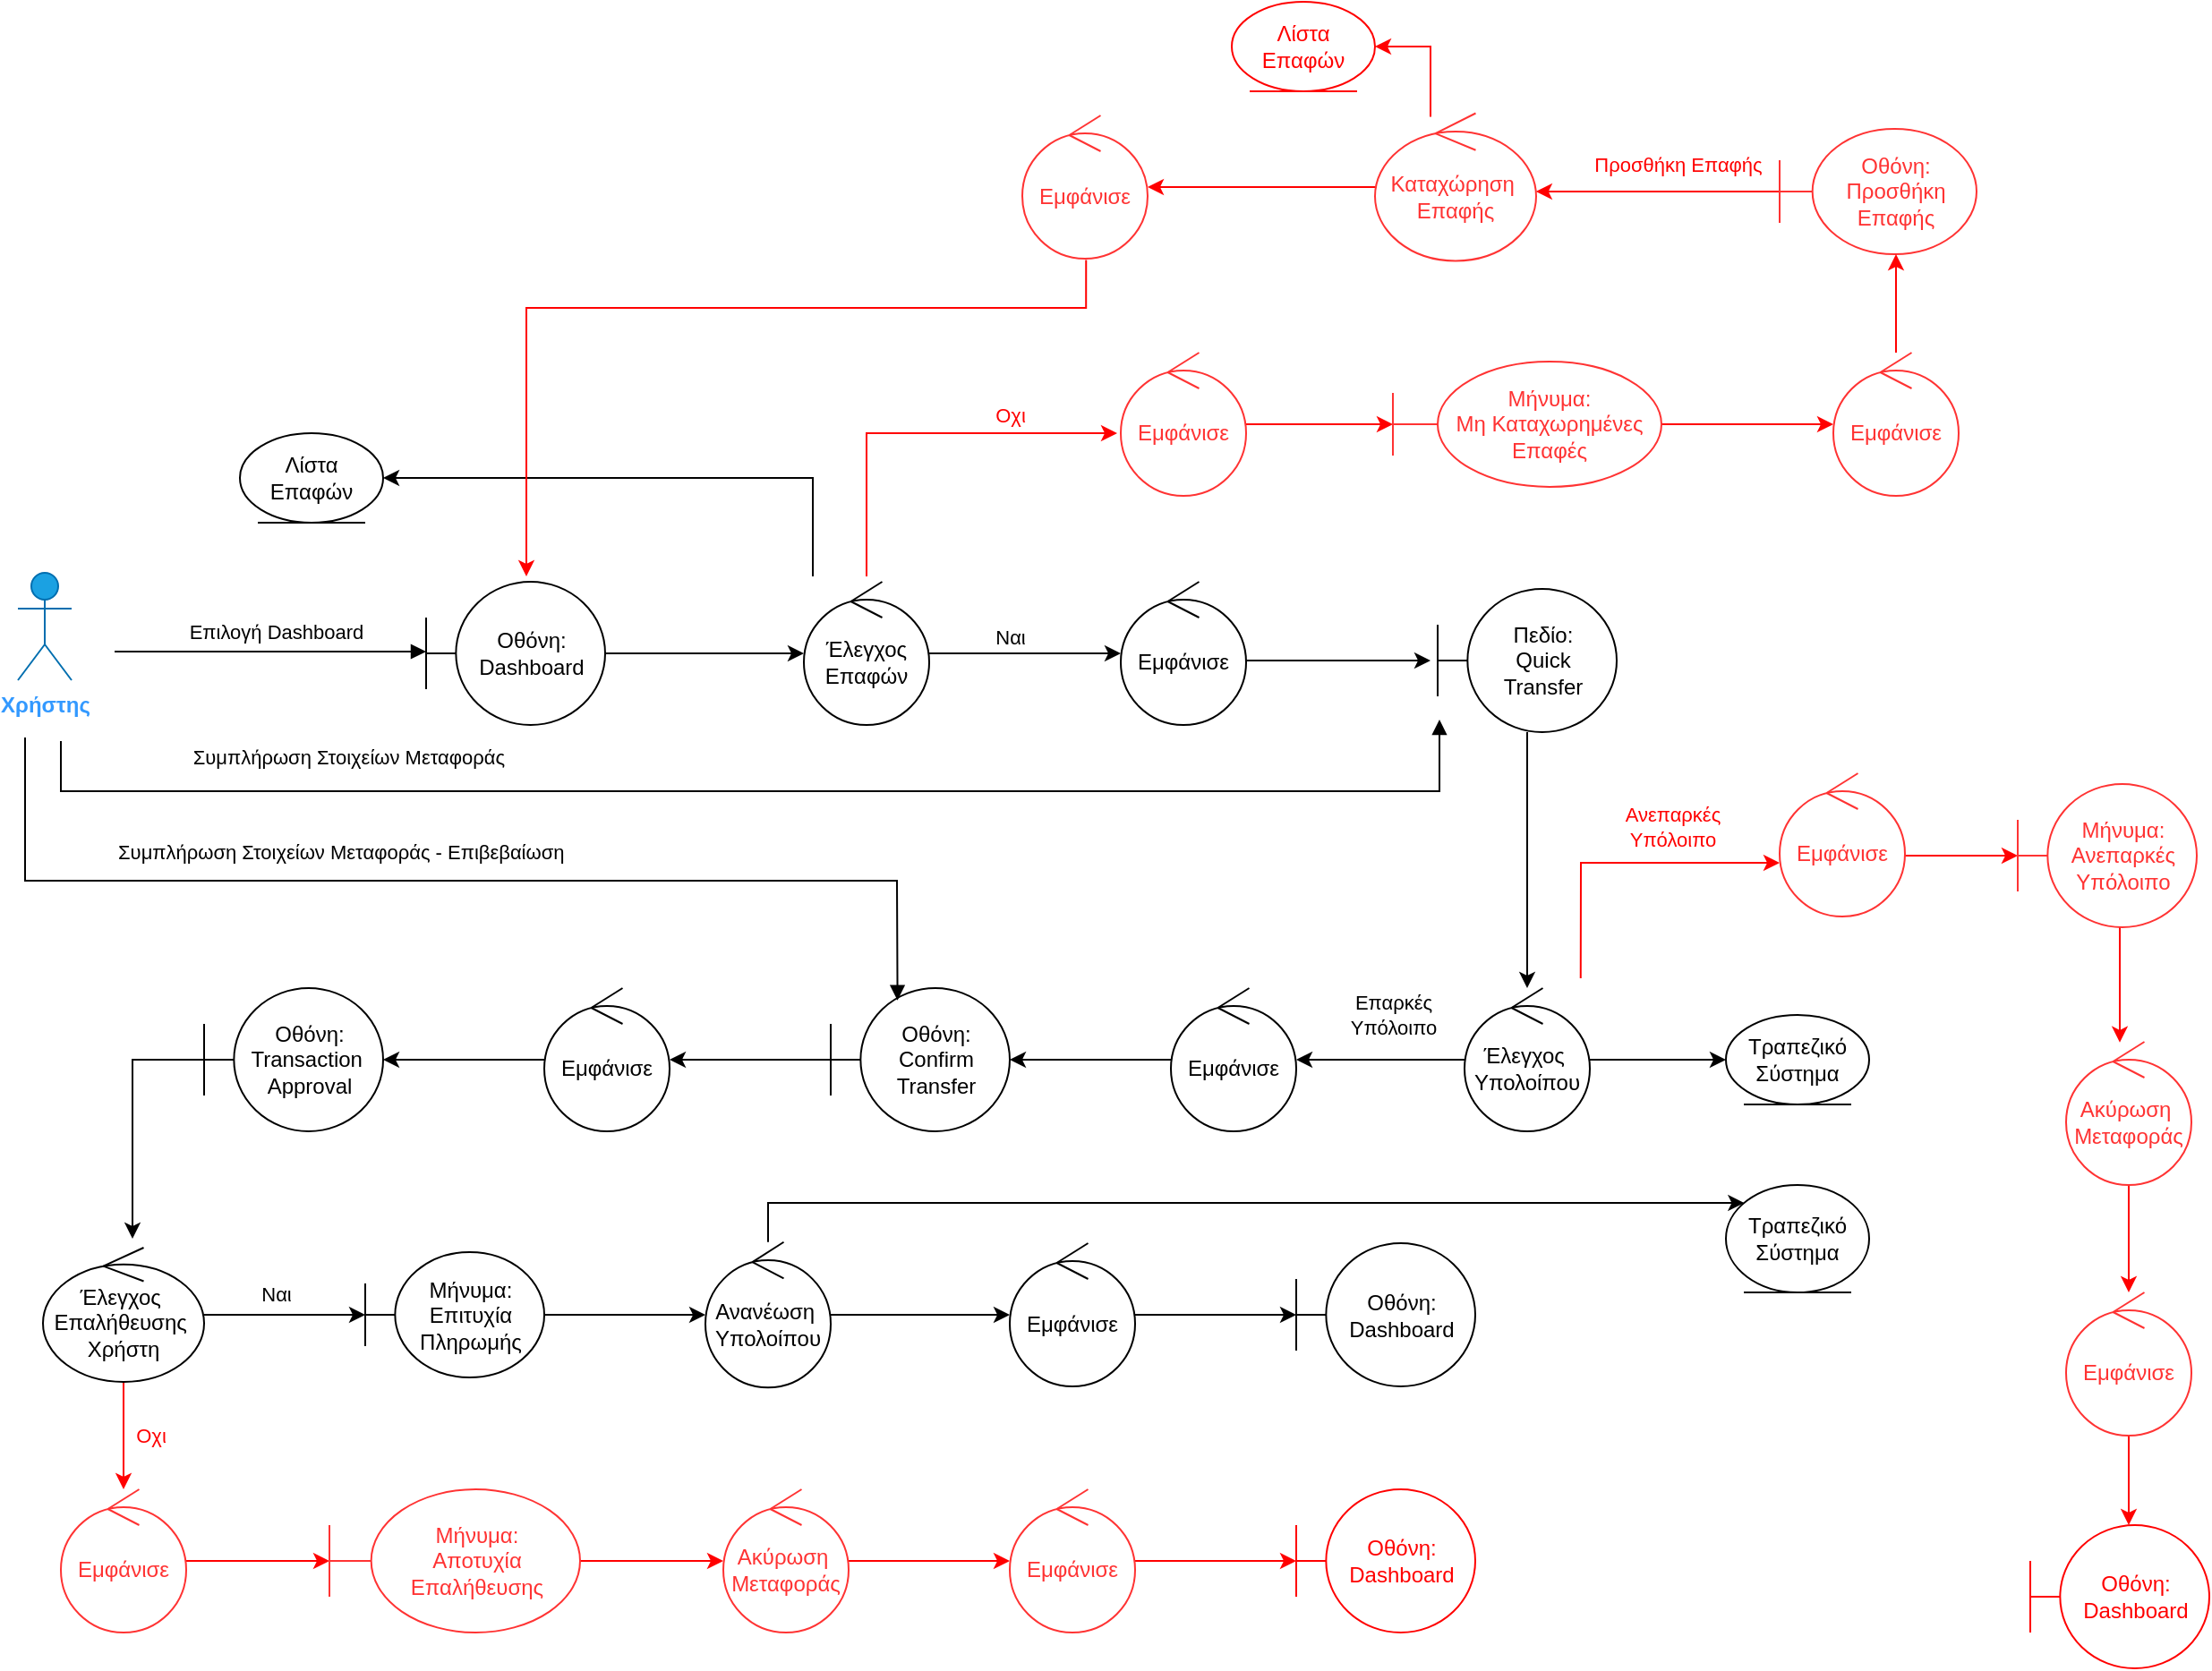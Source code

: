 <mxfile version="18.2.0" type="device"><diagram id="ZXy_3O-CRI1T3Pf7ygeH" name="Page-1"><mxGraphModel dx="2066" dy="1554" grid="0" gridSize="10" guides="1" tooltips="1" connect="1" arrows="1" fold="1" page="0" pageScale="1" pageWidth="827" pageHeight="1169" background="none" math="0" shadow="0"><root><mxCell id="0"/><mxCell id="1" parent="0"/><mxCell id="hXuJ4Z56DCLlGkcUTUL8-1" value="&lt;b&gt;&lt;font color=&quot;#3399ff&quot;&gt;Χρήστης&lt;/font&gt;&lt;/b&gt;" style="shape=umlActor;verticalLabelPosition=bottom;verticalAlign=top;html=1;fillColor=#1ba1e2;strokeColor=#006EAF;fontColor=#ffffff;" parent="1" vertex="1"><mxGeometry x="30" y="48" width="30" height="60" as="geometry"/></mxCell><mxCell id="hXuJ4Z56DCLlGkcUTUL8-9" value="" style="edgeStyle=orthogonalEdgeStyle;rounded=0;orthogonalLoop=1;jettySize=auto;html=1;" parent="1" source="hXuJ4Z56DCLlGkcUTUL8-2" target="hXuJ4Z56DCLlGkcUTUL8-3" edge="1"><mxGeometry relative="1" as="geometry"/></mxCell><mxCell id="hXuJ4Z56DCLlGkcUTUL8-2" value="Οθόνη:&lt;br&gt;Dashboard" style="shape=umlBoundary;whiteSpace=wrap;html=1;" parent="1" vertex="1"><mxGeometry x="258" y="53" width="100" height="80" as="geometry"/></mxCell><mxCell id="hXuJ4Z56DCLlGkcUTUL8-10" value="" style="edgeStyle=orthogonalEdgeStyle;rounded=0;orthogonalLoop=1;jettySize=auto;html=1;" parent="1" source="hXuJ4Z56DCLlGkcUTUL8-3" target="hXuJ4Z56DCLlGkcUTUL8-4" edge="1"><mxGeometry relative="1" as="geometry"/></mxCell><mxCell id="hXuJ4Z56DCLlGkcUTUL8-14" value="Ναι&lt;br&gt;" style="edgeLabel;html=1;align=center;verticalAlign=middle;resizable=0;points=[];" parent="hXuJ4Z56DCLlGkcUTUL8-10" vertex="1" connectable="0"><mxGeometry x="-0.682" y="2" relative="1" as="geometry"><mxPoint x="28" y="-7" as="offset"/></mxGeometry></mxCell><mxCell id="qV5mTYKscrBFaTGhujXJ-31" value="" style="edgeStyle=orthogonalEdgeStyle;rounded=0;orthogonalLoop=1;jettySize=auto;html=1;" edge="1" parent="1" target="qV5mTYKscrBFaTGhujXJ-30"><mxGeometry relative="1" as="geometry"><mxPoint x="474" y="50" as="sourcePoint"/><Array as="points"><mxPoint x="474" y="-5"/></Array></mxGeometry></mxCell><mxCell id="hXuJ4Z56DCLlGkcUTUL8-3" value="Έλεγχος&lt;br&gt;Επαφών" style="ellipse;shape=umlControl;whiteSpace=wrap;html=1;" parent="1" vertex="1"><mxGeometry x="469" y="53" width="70" height="80" as="geometry"/></mxCell><mxCell id="hXuJ4Z56DCLlGkcUTUL8-4" value="Εμφάνισε" style="ellipse;shape=umlControl;whiteSpace=wrap;html=1;" parent="1" vertex="1"><mxGeometry x="646" y="53" width="70" height="80" as="geometry"/></mxCell><mxCell id="qV5mTYKscrBFaTGhujXJ-2" value="" style="edgeStyle=orthogonalEdgeStyle;rounded=0;orthogonalLoop=1;jettySize=auto;html=1;" edge="1" parent="1" source="hXuJ4Z56DCLlGkcUTUL8-7" target="qV5mTYKscrBFaTGhujXJ-1"><mxGeometry relative="1" as="geometry"/></mxCell><mxCell id="hXuJ4Z56DCLlGkcUTUL8-7" value="Πεδίο:&lt;br&gt;Quick &lt;br&gt;Transfer" style="shape=umlBoundary;whiteSpace=wrap;html=1;" parent="1" vertex="1"><mxGeometry x="823" y="57" width="100" height="80" as="geometry"/></mxCell><mxCell id="hXuJ4Z56DCLlGkcUTUL8-8" value="Επιλογή&amp;nbsp;Dashboard" style="html=1;verticalAlign=bottom;endArrow=block;rounded=0;" parent="1" edge="1"><mxGeometry x="0.035" y="2" width="80" relative="1" as="geometry"><mxPoint x="84" y="92" as="sourcePoint"/><mxPoint x="258" y="92" as="targetPoint"/><mxPoint as="offset"/></mxGeometry></mxCell><mxCell id="hXuJ4Z56DCLlGkcUTUL8-11" value="" style="endArrow=classic;html=1;rounded=0;" parent="1" edge="1"><mxGeometry width="50" height="50" relative="1" as="geometry"><mxPoint x="716" y="97" as="sourcePoint"/><mxPoint x="819" y="97" as="targetPoint"/></mxGeometry></mxCell><mxCell id="hXuJ4Z56DCLlGkcUTUL8-15" value="&lt;span style=&quot;&quot;&gt;Συμπλήρωση Στοιχείων Μεταφοράς&amp;nbsp;&lt;/span&gt;" style="html=1;verticalAlign=bottom;endArrow=block;rounded=0;" parent="1" edge="1"><mxGeometry x="-0.546" y="10" width="80" relative="1" as="geometry"><mxPoint x="54" y="142" as="sourcePoint"/><mxPoint x="824" y="130" as="targetPoint"/><Array as="points"><mxPoint x="54" y="170"/><mxPoint x="231" y="170"/><mxPoint x="824" y="170"/></Array><mxPoint as="offset"/></mxGeometry></mxCell><mxCell id="qV5mTYKscrBFaTGhujXJ-7" value="" style="edgeStyle=orthogonalEdgeStyle;rounded=0;orthogonalLoop=1;jettySize=auto;html=1;" edge="1" parent="1" source="qV5mTYKscrBFaTGhujXJ-1" target="qV5mTYKscrBFaTGhujXJ-3"><mxGeometry relative="1" as="geometry"/></mxCell><mxCell id="qV5mTYKscrBFaTGhujXJ-77" value="Επαρκές &lt;br&gt;Υπόλοιπο" style="edgeLabel;html=1;align=center;verticalAlign=middle;resizable=0;points=[];fontColor=#000000;" vertex="1" connectable="0" parent="qV5mTYKscrBFaTGhujXJ-7"><mxGeometry x="-0.242" y="-3" relative="1" as="geometry"><mxPoint x="-5" y="-22" as="offset"/></mxGeometry></mxCell><mxCell id="qV5mTYKscrBFaTGhujXJ-27" value="" style="edgeStyle=orthogonalEdgeStyle;rounded=0;orthogonalLoop=1;jettySize=auto;html=1;" edge="1" parent="1" source="qV5mTYKscrBFaTGhujXJ-1" target="qV5mTYKscrBFaTGhujXJ-26"><mxGeometry relative="1" as="geometry"/></mxCell><mxCell id="qV5mTYKscrBFaTGhujXJ-1" value="Έλεγχος&amp;nbsp;&lt;br&gt;Υπολοίπου" style="ellipse;shape=umlControl;whiteSpace=wrap;html=1;" vertex="1" parent="1"><mxGeometry x="838" y="280" width="70" height="80" as="geometry"/></mxCell><mxCell id="qV5mTYKscrBFaTGhujXJ-8" value="" style="edgeStyle=orthogonalEdgeStyle;rounded=0;orthogonalLoop=1;jettySize=auto;html=1;" edge="1" parent="1" source="qV5mTYKscrBFaTGhujXJ-3" target="qV5mTYKscrBFaTGhujXJ-4"><mxGeometry relative="1" as="geometry"/></mxCell><mxCell id="qV5mTYKscrBFaTGhujXJ-3" value="Εμφάνισε" style="ellipse;shape=umlControl;whiteSpace=wrap;html=1;" vertex="1" parent="1"><mxGeometry x="674" y="280" width="70" height="80" as="geometry"/></mxCell><mxCell id="qV5mTYKscrBFaTGhujXJ-16" value="" style="edgeStyle=orthogonalEdgeStyle;rounded=0;orthogonalLoop=1;jettySize=auto;html=1;" edge="1" parent="1" source="qV5mTYKscrBFaTGhujXJ-4" target="qV5mTYKscrBFaTGhujXJ-11"><mxGeometry relative="1" as="geometry"/></mxCell><mxCell id="qV5mTYKscrBFaTGhujXJ-4" value="Οθόνη:&lt;br&gt;Confirm&lt;br&gt;Transfer" style="shape=umlBoundary;whiteSpace=wrap;html=1;" vertex="1" parent="1"><mxGeometry x="484" y="280" width="100" height="80" as="geometry"/></mxCell><mxCell id="qV5mTYKscrBFaTGhujXJ-5" value="" style="html=1;verticalAlign=bottom;endArrow=block;rounded=0;entryX=0.373;entryY=0.086;entryDx=0;entryDy=0;entryPerimeter=0;" edge="1" parent="1" target="qV5mTYKscrBFaTGhujXJ-4"><mxGeometry x="0.829" y="120" width="80" relative="1" as="geometry"><mxPoint x="34" y="140" as="sourcePoint"/><mxPoint x="534" y="230" as="targetPoint"/><Array as="points"><mxPoint x="34" y="220"/><mxPoint x="521" y="220"/></Array><mxPoint as="offset"/></mxGeometry></mxCell><mxCell id="qV5mTYKscrBFaTGhujXJ-6" value="&lt;div style=&quot;text-align: center;&quot;&gt;&lt;span style=&quot;background-color: initial; font-size: 11px;&quot;&gt;Συμπλήρωση Στοιχείων Μεταφοράς - Επιβεβαίωση&lt;/span&gt;&lt;/div&gt;" style="text;whiteSpace=wrap;html=1;" vertex="1" parent="1"><mxGeometry x="84" y="190" width="300" height="20" as="geometry"/></mxCell><mxCell id="qV5mTYKscrBFaTGhujXJ-17" value="" style="edgeStyle=orthogonalEdgeStyle;rounded=0;orthogonalLoop=1;jettySize=auto;html=1;" edge="1" parent="1" source="qV5mTYKscrBFaTGhujXJ-11" target="qV5mTYKscrBFaTGhujXJ-12"><mxGeometry relative="1" as="geometry"/></mxCell><mxCell id="qV5mTYKscrBFaTGhujXJ-11" value="Εμφάνισε" style="ellipse;shape=umlControl;whiteSpace=wrap;html=1;" vertex="1" parent="1"><mxGeometry x="324" y="280" width="70" height="80" as="geometry"/></mxCell><mxCell id="qV5mTYKscrBFaTGhujXJ-12" value="Οθόνη:&lt;br&gt;Transaction&amp;nbsp;&lt;br&gt;Approval" style="shape=umlBoundary;whiteSpace=wrap;html=1;" vertex="1" parent="1"><mxGeometry x="134" y="280" width="100" height="80" as="geometry"/></mxCell><mxCell id="qV5mTYKscrBFaTGhujXJ-19" value="" style="edgeStyle=orthogonalEdgeStyle;rounded=0;orthogonalLoop=1;jettySize=auto;html=1;" edge="1" parent="1" source="qV5mTYKscrBFaTGhujXJ-13" target="qV5mTYKscrBFaTGhujXJ-14"><mxGeometry relative="1" as="geometry"/></mxCell><mxCell id="qV5mTYKscrBFaTGhujXJ-21" value="Ναι" style="edgeLabel;html=1;align=center;verticalAlign=middle;resizable=0;points=[];" vertex="1" connectable="0" parent="qV5mTYKscrBFaTGhujXJ-19"><mxGeometry x="-0.341" y="1" relative="1" as="geometry"><mxPoint x="10" y="-11" as="offset"/></mxGeometry></mxCell><mxCell id="qV5mTYKscrBFaTGhujXJ-56" value="" style="edgeStyle=orthogonalEdgeStyle;rounded=0;orthogonalLoop=1;jettySize=auto;html=1;fontColor=#FF0000;strokeColor=#FF0000;" edge="1" parent="1" source="qV5mTYKscrBFaTGhujXJ-13" target="qV5mTYKscrBFaTGhujXJ-51"><mxGeometry relative="1" as="geometry"/></mxCell><mxCell id="qV5mTYKscrBFaTGhujXJ-62" value="Οχι" style="edgeLabel;html=1;align=center;verticalAlign=middle;resizable=0;points=[];fontColor=#FF0000;" vertex="1" connectable="0" parent="qV5mTYKscrBFaTGhujXJ-56"><mxGeometry x="-0.01" relative="1" as="geometry"><mxPoint x="15" as="offset"/></mxGeometry></mxCell><mxCell id="qV5mTYKscrBFaTGhujXJ-13" value="Έλεγχος&amp;nbsp;&lt;br&gt;Επαλήθευσης&amp;nbsp;&lt;br&gt;Χρήστη" style="ellipse;shape=umlControl;whiteSpace=wrap;html=1;" vertex="1" parent="1"><mxGeometry x="44" y="425" width="90" height="75" as="geometry"/></mxCell><mxCell id="qV5mTYKscrBFaTGhujXJ-20" value="" style="edgeStyle=orthogonalEdgeStyle;rounded=0;orthogonalLoop=1;jettySize=auto;html=1;" edge="1" parent="1" source="qV5mTYKscrBFaTGhujXJ-14" target="qV5mTYKscrBFaTGhujXJ-15"><mxGeometry relative="1" as="geometry"/></mxCell><mxCell id="qV5mTYKscrBFaTGhujXJ-14" value="Μήνυμα:&lt;br&gt;Επιτυχία&lt;br&gt;Πληρωμής&lt;br&gt;" style="shape=umlBoundary;whiteSpace=wrap;html=1;" vertex="1" parent="1"><mxGeometry x="224" y="427.5" width="100" height="70" as="geometry"/></mxCell><mxCell id="qV5mTYKscrBFaTGhujXJ-23" value="" style="edgeStyle=orthogonalEdgeStyle;rounded=0;orthogonalLoop=1;jettySize=auto;html=1;" edge="1" parent="1" source="qV5mTYKscrBFaTGhujXJ-15" target="qV5mTYKscrBFaTGhujXJ-22"><mxGeometry relative="1" as="geometry"/></mxCell><mxCell id="qV5mTYKscrBFaTGhujXJ-29" value="" style="edgeStyle=orthogonalEdgeStyle;rounded=0;orthogonalLoop=1;jettySize=auto;html=1;" edge="1" parent="1" source="qV5mTYKscrBFaTGhujXJ-15" target="qV5mTYKscrBFaTGhujXJ-28"><mxGeometry relative="1" as="geometry"><Array as="points"><mxPoint x="449" y="400"/></Array></mxGeometry></mxCell><mxCell id="qV5mTYKscrBFaTGhujXJ-15" value="Ανανέωση&amp;nbsp;&lt;br&gt;Υπολοίπου" style="ellipse;shape=umlControl;whiteSpace=wrap;html=1;" vertex="1" parent="1"><mxGeometry x="414" y="421.88" width="70" height="81.25" as="geometry"/></mxCell><mxCell id="qV5mTYKscrBFaTGhujXJ-18" value="" style="endArrow=classic;html=1;rounded=0;" edge="1" parent="1"><mxGeometry width="50" height="50" relative="1" as="geometry"><mxPoint x="134" y="320" as="sourcePoint"/><mxPoint x="94" y="420" as="targetPoint"/><Array as="points"><mxPoint x="94" y="320"/></Array></mxGeometry></mxCell><mxCell id="qV5mTYKscrBFaTGhujXJ-25" value="" style="edgeStyle=orthogonalEdgeStyle;rounded=0;orthogonalLoop=1;jettySize=auto;html=1;" edge="1" parent="1" source="qV5mTYKscrBFaTGhujXJ-22" target="qV5mTYKscrBFaTGhujXJ-24"><mxGeometry relative="1" as="geometry"/></mxCell><mxCell id="qV5mTYKscrBFaTGhujXJ-22" value="Εμφάνισε" style="ellipse;shape=umlControl;whiteSpace=wrap;html=1;" vertex="1" parent="1"><mxGeometry x="584" y="422.5" width="70" height="80" as="geometry"/></mxCell><mxCell id="qV5mTYKscrBFaTGhujXJ-24" value="Οθόνη:&lt;br&gt;Dashboard" style="shape=umlBoundary;whiteSpace=wrap;html=1;" vertex="1" parent="1"><mxGeometry x="744" y="422.5" width="100" height="80" as="geometry"/></mxCell><mxCell id="qV5mTYKscrBFaTGhujXJ-26" value="Τραπεζικό Σύστημα" style="ellipse;shape=umlEntity;whiteSpace=wrap;html=1;" vertex="1" parent="1"><mxGeometry x="984" y="295" width="80" height="50" as="geometry"/></mxCell><mxCell id="qV5mTYKscrBFaTGhujXJ-28" value="Τραπεζικό Σύστημα" style="ellipse;shape=umlEntity;whiteSpace=wrap;html=1;" vertex="1" parent="1"><mxGeometry x="984" y="390" width="80" height="60" as="geometry"/></mxCell><mxCell id="qV5mTYKscrBFaTGhujXJ-30" value="Λίστα Επαφών" style="ellipse;shape=umlEntity;whiteSpace=wrap;html=1;" vertex="1" parent="1"><mxGeometry x="154" y="-30" width="80" height="50" as="geometry"/></mxCell><mxCell id="qV5mTYKscrBFaTGhujXJ-39" value="" style="edgeStyle=orthogonalEdgeStyle;rounded=0;orthogonalLoop=1;jettySize=auto;html=1;fontColor=#FF0000;strokeColor=#FF0000;" edge="1" parent="1" source="qV5mTYKscrBFaTGhujXJ-32" target="qV5mTYKscrBFaTGhujXJ-33"><mxGeometry relative="1" as="geometry"/></mxCell><mxCell id="qV5mTYKscrBFaTGhujXJ-32" value="&lt;font color=&quot;#ff3333&quot;&gt;Εμφάνισε&lt;/font&gt;" style="ellipse;shape=umlControl;whiteSpace=wrap;html=1;strokeColor=#FF3333;" vertex="1" parent="1"><mxGeometry x="646" y="-75" width="70" height="80" as="geometry"/></mxCell><mxCell id="qV5mTYKscrBFaTGhujXJ-40" value="" style="edgeStyle=orthogonalEdgeStyle;rounded=0;orthogonalLoop=1;jettySize=auto;html=1;fontColor=#FF0000;strokeColor=#FF0000;" edge="1" parent="1" source="qV5mTYKscrBFaTGhujXJ-33" target="qV5mTYKscrBFaTGhujXJ-36"><mxGeometry relative="1" as="geometry"/></mxCell><mxCell id="qV5mTYKscrBFaTGhujXJ-33" value="&lt;font color=&quot;#ff3333&quot;&gt;Μήνυμα:&lt;br&gt;Μη Καταχωρημένες Επαφές&lt;/font&gt;" style="shape=umlBoundary;whiteSpace=wrap;html=1;strokeColor=#FF3333;" vertex="1" parent="1"><mxGeometry x="798" y="-70" width="150" height="70" as="geometry"/></mxCell><mxCell id="qV5mTYKscrBFaTGhujXJ-48" value="" style="edgeStyle=orthogonalEdgeStyle;rounded=0;orthogonalLoop=1;jettySize=auto;html=1;fontColor=#FF0000;strokeColor=#FF0000;" edge="1" parent="1" source="qV5mTYKscrBFaTGhujXJ-34" target="qV5mTYKscrBFaTGhujXJ-46"><mxGeometry relative="1" as="geometry"/></mxCell><mxCell id="qV5mTYKscrBFaTGhujXJ-50" value="" style="edgeStyle=orthogonalEdgeStyle;rounded=0;orthogonalLoop=1;jettySize=auto;html=1;fontColor=#FF0000;strokeColor=#FF0000;" edge="1" parent="1" source="qV5mTYKscrBFaTGhujXJ-34" target="qV5mTYKscrBFaTGhujXJ-45"><mxGeometry relative="1" as="geometry"><Array as="points"><mxPoint x="819" y="-213"/><mxPoint x="819" y="-213"/></Array></mxGeometry></mxCell><mxCell id="qV5mTYKscrBFaTGhujXJ-34" value="&lt;font color=&quot;#ff3333&quot;&gt;Καταχώρηση&amp;nbsp;&lt;br&gt;Επαφής&lt;br&gt;&lt;/font&gt;" style="ellipse;shape=umlControl;whiteSpace=wrap;html=1;strokeColor=#FF3333;" vertex="1" parent="1"><mxGeometry x="788" y="-208.75" width="90" height="82.5" as="geometry"/></mxCell><mxCell id="qV5mTYKscrBFaTGhujXJ-43" value="" style="edgeStyle=orthogonalEdgeStyle;rounded=0;orthogonalLoop=1;jettySize=auto;html=1;fontColor=#FF0000;strokeColor=#FF0000;" edge="1" parent="1" source="qV5mTYKscrBFaTGhujXJ-35" target="qV5mTYKscrBFaTGhujXJ-34"><mxGeometry relative="1" as="geometry"><Array as="points"><mxPoint x="984" y="-165"/><mxPoint x="984" y="-165"/></Array></mxGeometry></mxCell><mxCell id="qV5mTYKscrBFaTGhujXJ-75" value="Προσθήκη Επαφής" style="edgeLabel;html=1;align=center;verticalAlign=middle;resizable=0;points=[];fontColor=#FF0000;" vertex="1" connectable="0" parent="qV5mTYKscrBFaTGhujXJ-43"><mxGeometry x="-0.266" y="-2" relative="1" as="geometry"><mxPoint x="-7" y="-13" as="offset"/></mxGeometry></mxCell><mxCell id="qV5mTYKscrBFaTGhujXJ-35" value="&lt;font color=&quot;#ff3333&quot;&gt;Οθόνη:&lt;br&gt;Προσθήκη&lt;br&gt;Επαφής&lt;br&gt;&lt;/font&gt;" style="shape=umlBoundary;whiteSpace=wrap;html=1;strokeColor=#FF3333;" vertex="1" parent="1"><mxGeometry x="1014" y="-200" width="110" height="70" as="geometry"/></mxCell><mxCell id="qV5mTYKscrBFaTGhujXJ-41" value="" style="edgeStyle=orthogonalEdgeStyle;rounded=0;orthogonalLoop=1;jettySize=auto;html=1;fontColor=#FF0000;strokeColor=#FF0000;" edge="1" parent="1" source="qV5mTYKscrBFaTGhujXJ-36" target="qV5mTYKscrBFaTGhujXJ-35"><mxGeometry relative="1" as="geometry"><Array as="points"><mxPoint x="1079" y="-130"/><mxPoint x="1079" y="-130"/></Array></mxGeometry></mxCell><mxCell id="qV5mTYKscrBFaTGhujXJ-36" value="&lt;font color=&quot;#ff3333&quot;&gt;Εμφάνισε&lt;/font&gt;" style="ellipse;shape=umlControl;whiteSpace=wrap;html=1;strokeColor=#FF3333;" vertex="1" parent="1"><mxGeometry x="1044" y="-75" width="70" height="80" as="geometry"/></mxCell><mxCell id="qV5mTYKscrBFaTGhujXJ-37" value="" style="endArrow=classic;html=1;rounded=0;strokeColor=#FF0000;" edge="1" parent="1"><mxGeometry width="50" height="50" relative="1" as="geometry"><mxPoint x="504" y="50" as="sourcePoint"/><mxPoint x="644" y="-30" as="targetPoint"/><Array as="points"><mxPoint x="504" y="-30"/></Array></mxGeometry></mxCell><mxCell id="qV5mTYKscrBFaTGhujXJ-38" value="Οχι" style="edgeLabel;html=1;align=center;verticalAlign=middle;resizable=0;points=[];fontColor=#FF0000;" vertex="1" connectable="0" parent="qV5mTYKscrBFaTGhujXJ-37"><mxGeometry x="0.455" y="1" relative="1" as="geometry"><mxPoint y="-9" as="offset"/></mxGeometry></mxCell><mxCell id="qV5mTYKscrBFaTGhujXJ-45" value="&lt;font color=&quot;#ff0000&quot;&gt;Λίστα Επαφών&lt;/font&gt;" style="ellipse;shape=umlEntity;whiteSpace=wrap;html=1;strokeColor=#FF0000;" vertex="1" parent="1"><mxGeometry x="708" y="-271" width="80" height="50" as="geometry"/></mxCell><mxCell id="qV5mTYKscrBFaTGhujXJ-46" value="&lt;font color=&quot;#ff3333&quot;&gt;Εμφάνισε&lt;/font&gt;" style="ellipse;shape=umlControl;whiteSpace=wrap;html=1;strokeColor=#FF3333;" vertex="1" parent="1"><mxGeometry x="591" y="-207.5" width="70" height="80" as="geometry"/></mxCell><mxCell id="qV5mTYKscrBFaTGhujXJ-49" value="" style="edgeStyle=orthogonalEdgeStyle;rounded=0;orthogonalLoop=1;jettySize=auto;html=1;fontColor=#FF0000;strokeColor=#FF0000;exitX=0.509;exitY=1.009;exitDx=0;exitDy=0;exitPerimeter=0;" edge="1" parent="1" source="qV5mTYKscrBFaTGhujXJ-46"><mxGeometry relative="1" as="geometry"><mxPoint x="662" y="-160" as="sourcePoint"/><mxPoint x="314" y="50" as="targetPoint"/><Array as="points"><mxPoint x="627" y="-100"/><mxPoint x="314" y="-100"/></Array></mxGeometry></mxCell><mxCell id="qV5mTYKscrBFaTGhujXJ-57" value="" style="edgeStyle=orthogonalEdgeStyle;rounded=0;orthogonalLoop=1;jettySize=auto;html=1;fontColor=#FF0000;strokeColor=#FF0000;" edge="1" parent="1" source="qV5mTYKscrBFaTGhujXJ-51" target="qV5mTYKscrBFaTGhujXJ-52"><mxGeometry relative="1" as="geometry"/></mxCell><mxCell id="qV5mTYKscrBFaTGhujXJ-51" value="&lt;font color=&quot;#ff3333&quot;&gt;Εμφάνισε&lt;/font&gt;" style="ellipse;shape=umlControl;whiteSpace=wrap;html=1;strokeColor=#FF3333;" vertex="1" parent="1"><mxGeometry x="54" y="560" width="70" height="80" as="geometry"/></mxCell><mxCell id="qV5mTYKscrBFaTGhujXJ-58" value="" style="edgeStyle=orthogonalEdgeStyle;rounded=0;orthogonalLoop=1;jettySize=auto;html=1;fontColor=#FF0000;strokeColor=#FF0000;" edge="1" parent="1" source="qV5mTYKscrBFaTGhujXJ-52" target="qV5mTYKscrBFaTGhujXJ-53"><mxGeometry relative="1" as="geometry"/></mxCell><mxCell id="qV5mTYKscrBFaTGhujXJ-52" value="&lt;font color=&quot;#ff3333&quot;&gt;Μήνυμα:&lt;br&gt;Αποτυχία&lt;br&gt;Επαλήθευσης&lt;br&gt;&lt;/font&gt;" style="shape=umlBoundary;whiteSpace=wrap;html=1;strokeColor=#FF3333;" vertex="1" parent="1"><mxGeometry x="204" y="560" width="140" height="80" as="geometry"/></mxCell><mxCell id="qV5mTYKscrBFaTGhujXJ-59" value="" style="edgeStyle=orthogonalEdgeStyle;rounded=0;orthogonalLoop=1;jettySize=auto;html=1;fontColor=#FF0000;strokeColor=#FF0000;" edge="1" parent="1" source="qV5mTYKscrBFaTGhujXJ-53" target="qV5mTYKscrBFaTGhujXJ-54"><mxGeometry relative="1" as="geometry"/></mxCell><mxCell id="qV5mTYKscrBFaTGhujXJ-53" value="&lt;font color=&quot;#ff3333&quot;&gt;Ακύρωση&amp;nbsp;&lt;br&gt;Μεταφοράς&lt;br&gt;&lt;/font&gt;" style="ellipse;shape=umlControl;whiteSpace=wrap;html=1;strokeColor=#FF3333;" vertex="1" parent="1"><mxGeometry x="424" y="560" width="70" height="80" as="geometry"/></mxCell><mxCell id="qV5mTYKscrBFaTGhujXJ-60" value="" style="edgeStyle=orthogonalEdgeStyle;rounded=0;orthogonalLoop=1;jettySize=auto;html=1;fontColor=#FF0000;strokeColor=#FF0000;" edge="1" parent="1" source="qV5mTYKscrBFaTGhujXJ-54" target="qV5mTYKscrBFaTGhujXJ-55"><mxGeometry relative="1" as="geometry"/></mxCell><mxCell id="qV5mTYKscrBFaTGhujXJ-54" value="&lt;font color=&quot;#ff3333&quot;&gt;Εμφάνισε&lt;/font&gt;" style="ellipse;shape=umlControl;whiteSpace=wrap;html=1;strokeColor=#FF3333;" vertex="1" parent="1"><mxGeometry x="584" y="560" width="70" height="80" as="geometry"/></mxCell><mxCell id="qV5mTYKscrBFaTGhujXJ-55" value="&lt;font color=&quot;#ff0000&quot;&gt;Οθόνη:&lt;br&gt;Dashboard&lt;/font&gt;" style="shape=umlBoundary;whiteSpace=wrap;html=1;strokeColor=#FF0000;" vertex="1" parent="1"><mxGeometry x="744" y="560" width="100" height="80" as="geometry"/></mxCell><mxCell id="qV5mTYKscrBFaTGhujXJ-63" value="" style="endArrow=classic;html=1;rounded=0;fontColor=#FF0000;strokeColor=#FF0000;entryX=0.016;entryY=0.569;entryDx=0;entryDy=0;entryPerimeter=0;" edge="1" parent="1"><mxGeometry width="50" height="50" relative="1" as="geometry"><mxPoint x="902.88" y="274.48" as="sourcePoint"/><mxPoint x="1014" y="210" as="targetPoint"/><Array as="points"><mxPoint x="903" y="210"/></Array></mxGeometry></mxCell><mxCell id="qV5mTYKscrBFaTGhujXJ-78" value="Ανεπαρκές&lt;br&gt;Υπόλοιπο" style="edgeLabel;html=1;align=center;verticalAlign=middle;resizable=0;points=[];fontColor=#FF0000;" vertex="1" connectable="0" parent="qV5mTYKscrBFaTGhujXJ-63"><mxGeometry x="0.564" y="1" relative="1" as="geometry"><mxPoint x="-22" y="-19" as="offset"/></mxGeometry></mxCell><mxCell id="qV5mTYKscrBFaTGhujXJ-69" value="" style="edgeStyle=orthogonalEdgeStyle;rounded=0;orthogonalLoop=1;jettySize=auto;html=1;fontColor=#FF0000;strokeColor=#FF0000;" edge="1" parent="1" source="qV5mTYKscrBFaTGhujXJ-64" target="qV5mTYKscrBFaTGhujXJ-65"><mxGeometry relative="1" as="geometry"><Array as="points"><mxPoint x="1099" y="206"/><mxPoint x="1099" y="206"/></Array></mxGeometry></mxCell><mxCell id="qV5mTYKscrBFaTGhujXJ-64" value="&lt;font color=&quot;#ff3333&quot;&gt;Εμφάνισε&lt;/font&gt;" style="ellipse;shape=umlControl;whiteSpace=wrap;html=1;strokeColor=#FF3333;" vertex="1" parent="1"><mxGeometry x="1014" y="160" width="70" height="80" as="geometry"/></mxCell><mxCell id="qV5mTYKscrBFaTGhujXJ-70" value="" style="edgeStyle=orthogonalEdgeStyle;rounded=0;orthogonalLoop=1;jettySize=auto;html=1;fontColor=#FF0000;strokeColor=#FF0000;" edge="1" parent="1" source="qV5mTYKscrBFaTGhujXJ-65" target="qV5mTYKscrBFaTGhujXJ-66"><mxGeometry relative="1" as="geometry"><Array as="points"><mxPoint x="1204" y="290"/><mxPoint x="1204" y="290"/></Array></mxGeometry></mxCell><mxCell id="qV5mTYKscrBFaTGhujXJ-65" value="&lt;font color=&quot;#ff3333&quot;&gt;Μήνυμα:&lt;br&gt;Ανεπαρκές&lt;br&gt;Υπόλοιπο&lt;br&gt;&lt;/font&gt;" style="shape=umlBoundary;whiteSpace=wrap;html=1;strokeColor=#FF3333;" vertex="1" parent="1"><mxGeometry x="1147" y="166" width="100" height="80" as="geometry"/></mxCell><mxCell id="qV5mTYKscrBFaTGhujXJ-71" value="" style="edgeStyle=orthogonalEdgeStyle;rounded=0;orthogonalLoop=1;jettySize=auto;html=1;fontColor=#FF0000;strokeColor=#FF0000;" edge="1" parent="1" source="qV5mTYKscrBFaTGhujXJ-66" target="qV5mTYKscrBFaTGhujXJ-67"><mxGeometry relative="1" as="geometry"/></mxCell><mxCell id="qV5mTYKscrBFaTGhujXJ-66" value="&lt;font color=&quot;#ff3333&quot;&gt;Ακύρωση&amp;nbsp;&lt;br&gt;Μεταφοράς&lt;br&gt;&lt;/font&gt;" style="ellipse;shape=umlControl;whiteSpace=wrap;html=1;strokeColor=#FF3333;" vertex="1" parent="1"><mxGeometry x="1174" y="310" width="70" height="80" as="geometry"/></mxCell><mxCell id="qV5mTYKscrBFaTGhujXJ-72" value="" style="edgeStyle=orthogonalEdgeStyle;rounded=0;orthogonalLoop=1;jettySize=auto;html=1;fontColor=#FF0000;strokeColor=#FF0000;" edge="1" parent="1" source="qV5mTYKscrBFaTGhujXJ-67" target="qV5mTYKscrBFaTGhujXJ-68"><mxGeometry relative="1" as="geometry"><Array as="points"><mxPoint x="1209" y="560"/><mxPoint x="1209" y="560"/></Array></mxGeometry></mxCell><mxCell id="qV5mTYKscrBFaTGhujXJ-67" value="&lt;font color=&quot;#ff3333&quot;&gt;Εμφάνισε&lt;/font&gt;" style="ellipse;shape=umlControl;whiteSpace=wrap;html=1;strokeColor=#FF3333;" vertex="1" parent="1"><mxGeometry x="1174" y="450" width="70" height="80" as="geometry"/></mxCell><mxCell id="qV5mTYKscrBFaTGhujXJ-68" value="&lt;font color=&quot;#ff0000&quot;&gt;Οθόνη:&lt;br&gt;Dashboard&lt;/font&gt;" style="shape=umlBoundary;whiteSpace=wrap;html=1;strokeColor=#FF0000;" vertex="1" parent="1"><mxGeometry x="1154" y="580" width="100" height="80" as="geometry"/></mxCell></root></mxGraphModel></diagram></mxfile>